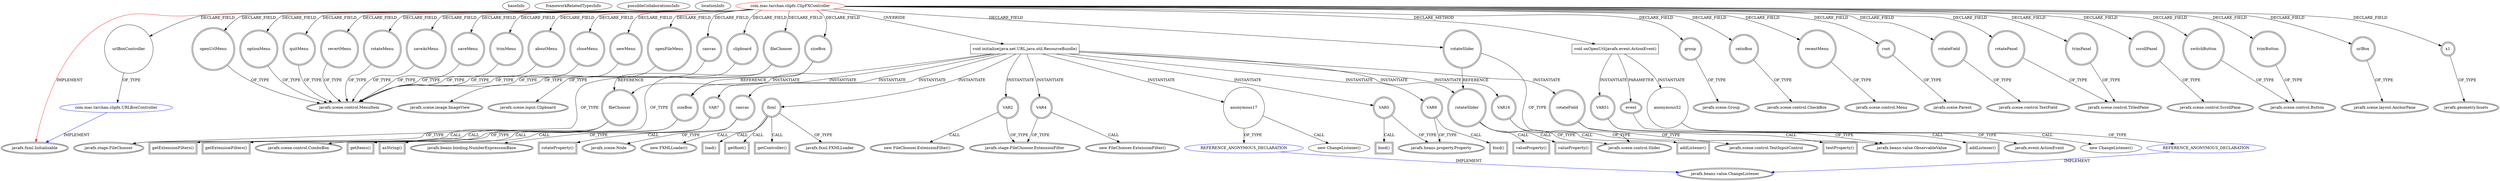 digraph {
baseInfo[graphId=4467,category="extension_graph",isAnonymous=false,possibleRelation=true]
frameworkRelatedTypesInfo[0="javafx.fxml.Initializable"]
possibleCollaborationsInfo[0="4467~OVERRIDING_METHOD_DECLARATION-INSTANTIATION-~javafx.fxml.Initializable ~javafx.beans.value.ChangeListener ~false~true",1="4467~CLIENT_METHOD_DECLARATION-INSTANTIATION-~javafx.fxml.Initializable ~javafx.beans.value.ChangeListener ~false~true",2="4467~FIELD_DECLARATION-~javafx.fxml.Initializable ~javafx.fxml.Initializable ~false~false"]
locationInfo[projectName="tarchan-ClipFX",filePath="/tarchan-ClipFX/ClipFX-master/src/com/mac/tarchan/clipfx/ClipFXController.java",contextSignature="ClipFXController",graphId="4467"]
0[label="com.mac.tarchan.clipfx.ClipFXController",vertexType="ROOT_CLIENT_CLASS_DECLARATION",isFrameworkType=false,color=red]
1[label="javafx.fxml.Initializable",vertexType="FRAMEWORK_INTERFACE_TYPE",isFrameworkType=true,peripheries=2]
2[label="aboutMenu",vertexType="FIELD_DECLARATION",isFrameworkType=true,peripheries=2,shape=circle]
3[label="javafx.scene.control.MenuItem",vertexType="FRAMEWORK_CLASS_TYPE",isFrameworkType=true,peripheries=2]
4[label="canvas",vertexType="FIELD_DECLARATION",isFrameworkType=true,peripheries=2,shape=circle]
5[label="javafx.scene.image.ImageView",vertexType="FRAMEWORK_CLASS_TYPE",isFrameworkType=true,peripheries=2]
6[label="clipboard",vertexType="FIELD_DECLARATION",isFrameworkType=true,peripheries=2,shape=circle]
7[label="javafx.scene.input.Clipboard",vertexType="FRAMEWORK_CLASS_TYPE",isFrameworkType=true,peripheries=2]
8[label="closeMenu",vertexType="FIELD_DECLARATION",isFrameworkType=true,peripheries=2,shape=circle]
10[label="fileChooser",vertexType="FIELD_DECLARATION",isFrameworkType=true,peripheries=2,shape=circle]
11[label="javafx.stage.FileChooser",vertexType="FRAMEWORK_CLASS_TYPE",isFrameworkType=true,peripheries=2]
12[label="group",vertexType="FIELD_DECLARATION",isFrameworkType=true,peripheries=2,shape=circle]
13[label="javafx.scene.Group",vertexType="FRAMEWORK_CLASS_TYPE",isFrameworkType=true,peripheries=2]
14[label="newMenu",vertexType="FIELD_DECLARATION",isFrameworkType=true,peripheries=2,shape=circle]
16[label="openFileMenu",vertexType="FIELD_DECLARATION",isFrameworkType=true,peripheries=2,shape=circle]
18[label="openUrlMenu",vertexType="FIELD_DECLARATION",isFrameworkType=true,peripheries=2,shape=circle]
20[label="optionMenu",vertexType="FIELD_DECLARATION",isFrameworkType=true,peripheries=2,shape=circle]
22[label="quitMenu",vertexType="FIELD_DECLARATION",isFrameworkType=true,peripheries=2,shape=circle]
24[label="ratioBox",vertexType="FIELD_DECLARATION",isFrameworkType=true,peripheries=2,shape=circle]
25[label="javafx.scene.control.CheckBox",vertexType="FRAMEWORK_CLASS_TYPE",isFrameworkType=true,peripheries=2]
26[label="recentMenu",vertexType="FIELD_DECLARATION",isFrameworkType=true,peripheries=2,shape=circle]
27[label="javafx.scene.control.Menu",vertexType="FRAMEWORK_CLASS_TYPE",isFrameworkType=true,peripheries=2]
28[label="revertMenu",vertexType="FIELD_DECLARATION",isFrameworkType=true,peripheries=2,shape=circle]
30[label="root",vertexType="FIELD_DECLARATION",isFrameworkType=true,peripheries=2,shape=circle]
31[label="javafx.scene.Parent",vertexType="FRAMEWORK_CLASS_TYPE",isFrameworkType=true,peripheries=2]
32[label="rotateField",vertexType="FIELD_DECLARATION",isFrameworkType=true,peripheries=2,shape=circle]
33[label="javafx.scene.control.TextField",vertexType="FRAMEWORK_CLASS_TYPE",isFrameworkType=true,peripheries=2]
34[label="rotateMenu",vertexType="FIELD_DECLARATION",isFrameworkType=true,peripheries=2,shape=circle]
36[label="rotatePanel",vertexType="FIELD_DECLARATION",isFrameworkType=true,peripheries=2,shape=circle]
37[label="javafx.scene.control.TitledPane",vertexType="FRAMEWORK_CLASS_TYPE",isFrameworkType=true,peripheries=2]
38[label="rotateSlider",vertexType="FIELD_DECLARATION",isFrameworkType=true,peripheries=2,shape=circle]
39[label="javafx.scene.control.Slider",vertexType="FRAMEWORK_CLASS_TYPE",isFrameworkType=true,peripheries=2]
40[label="saveAsMenu",vertexType="FIELD_DECLARATION",isFrameworkType=true,peripheries=2,shape=circle]
42[label="saveMenu",vertexType="FIELD_DECLARATION",isFrameworkType=true,peripheries=2,shape=circle]
44[label="scrollPanel",vertexType="FIELD_DECLARATION",isFrameworkType=true,peripheries=2,shape=circle]
45[label="javafx.scene.control.ScrollPane",vertexType="FRAMEWORK_CLASS_TYPE",isFrameworkType=true,peripheries=2]
46[label="sizeBox",vertexType="FIELD_DECLARATION",isFrameworkType=true,peripheries=2,shape=circle]
47[label="javafx.scene.control.ComboBox",vertexType="FRAMEWORK_CLASS_TYPE",isFrameworkType=true,peripheries=2]
48[label="switchButton",vertexType="FIELD_DECLARATION",isFrameworkType=true,peripheries=2,shape=circle]
49[label="javafx.scene.control.Button",vertexType="FRAMEWORK_CLASS_TYPE",isFrameworkType=true,peripheries=2]
50[label="trimButton",vertexType="FIELD_DECLARATION",isFrameworkType=true,peripheries=2,shape=circle]
52[label="trimMenu",vertexType="FIELD_DECLARATION",isFrameworkType=true,peripheries=2,shape=circle]
54[label="trimPanel",vertexType="FIELD_DECLARATION",isFrameworkType=true,peripheries=2,shape=circle]
56[label="urlBox",vertexType="FIELD_DECLARATION",isFrameworkType=true,peripheries=2,shape=circle]
57[label="javafx.scene.layout.AnchorPane",vertexType="FRAMEWORK_CLASS_TYPE",isFrameworkType=true,peripheries=2]
58[label="urlBoxController",vertexType="FIELD_DECLARATION",isFrameworkType=false,shape=circle]
59[label="com.mac.tarchan.clipfx.URLBoxController",vertexType="REFERENCE_CLIENT_CLASS_DECLARATION",isFrameworkType=false,color=blue]
61[label="x1",vertexType="FIELD_DECLARATION",isFrameworkType=true,peripheries=2,shape=circle]
62[label="javafx.geometry.Insets",vertexType="FRAMEWORK_CLASS_TYPE",isFrameworkType=true,peripheries=2]
63[label="void initialize(java.net.URL,java.util.ResourceBundle)",vertexType="OVERRIDING_METHOD_DECLARATION",isFrameworkType=false,shape=box]
64[label="sizeBox",vertexType="VARIABLE_EXPRESION",isFrameworkType=true,peripheries=2,shape=circle]
65[label="getItems()",vertexType="INSIDE_CALL",isFrameworkType=true,peripheries=2,shape=box]
67[label="fileChooser",vertexType="VARIABLE_EXPRESION",isFrameworkType=true,peripheries=2,shape=circle]
68[label="getExtensionFilters()",vertexType="INSIDE_CALL",isFrameworkType=true,peripheries=2,shape=box]
71[label="VAR2",vertexType="VARIABLE_EXPRESION",isFrameworkType=true,peripheries=2,shape=circle]
72[label="javafx.stage.FileChooser.ExtensionFilter",vertexType="FRAMEWORK_CLASS_TYPE",isFrameworkType=true,peripheries=2]
70[label="new FileChooser.ExtensionFilter()",vertexType="CONSTRUCTOR_CALL",isFrameworkType=true,peripheries=2]
74[label="getExtensionFilters()",vertexType="INSIDE_CALL",isFrameworkType=true,peripheries=2,shape=box]
76[label="VAR4",vertexType="VARIABLE_EXPRESION",isFrameworkType=true,peripheries=2,shape=circle]
75[label="new FileChooser.ExtensionFilter()",vertexType="CONSTRUCTOR_CALL",isFrameworkType=true,peripheries=2]
78[label="VAR5",vertexType="VARIABLE_EXPRESION",isFrameworkType=true,peripheries=2,shape=circle]
80[label="javafx.beans.property.Property",vertexType="FRAMEWORK_INTERFACE_TYPE",isFrameworkType=true,peripheries=2]
79[label="bind()",vertexType="INSIDE_CALL",isFrameworkType=true,peripheries=2,shape=box]
81[label="rotateField",vertexType="VARIABLE_EXPRESION",isFrameworkType=true,peripheries=2,shape=circle]
83[label="javafx.scene.control.TextInputControl",vertexType="FRAMEWORK_CLASS_TYPE",isFrameworkType=true,peripheries=2]
82[label="textProperty()",vertexType="INSIDE_CALL",isFrameworkType=true,peripheries=2,shape=box]
84[label="VAR7",vertexType="VARIABLE_EXPRESION",isFrameworkType=true,peripheries=2,shape=circle]
86[label="javafx.beans.binding.NumberExpressionBase",vertexType="FRAMEWORK_CLASS_TYPE",isFrameworkType=true,peripheries=2]
85[label="asString()",vertexType="INSIDE_CALL",isFrameworkType=true,peripheries=2,shape=box]
87[label="rotateSlider",vertexType="VARIABLE_EXPRESION",isFrameworkType=true,peripheries=2,shape=circle]
88[label="valueProperty()",vertexType="INSIDE_CALL",isFrameworkType=true,peripheries=2,shape=box]
90[label="VAR9",vertexType="VARIABLE_EXPRESION",isFrameworkType=true,peripheries=2,shape=circle]
91[label="bind()",vertexType="INSIDE_CALL",isFrameworkType=true,peripheries=2,shape=box]
93[label="canvas",vertexType="VARIABLE_EXPRESION",isFrameworkType=true,peripheries=2,shape=circle]
95[label="javafx.scene.Node",vertexType="FRAMEWORK_CLASS_TYPE",isFrameworkType=true,peripheries=2]
94[label="rotateProperty()",vertexType="INSIDE_CALL",isFrameworkType=true,peripheries=2,shape=box]
97[label="valueProperty()",vertexType="INSIDE_CALL",isFrameworkType=true,peripheries=2,shape=box]
99[label="fxml",vertexType="VARIABLE_EXPRESION",isFrameworkType=true,peripheries=2,shape=circle]
100[label="javafx.fxml.FXMLLoader",vertexType="FRAMEWORK_CLASS_TYPE",isFrameworkType=true,peripheries=2]
98[label="new FXMLLoader()",vertexType="CONSTRUCTOR_CALL",isFrameworkType=true,peripheries=2]
102[label="load()",vertexType="INSIDE_CALL",isFrameworkType=true,peripheries=2,shape=box]
104[label="getRoot()",vertexType="INSIDE_CALL",isFrameworkType=true,peripheries=2,shape=box]
106[label="getController()",vertexType="INSIDE_CALL",isFrameworkType=true,peripheries=2,shape=box]
107[label="VAR16",vertexType="VARIABLE_EXPRESION",isFrameworkType=true,peripheries=2,shape=circle]
109[label="javafx.beans.value.ObservableValue",vertexType="FRAMEWORK_INTERFACE_TYPE",isFrameworkType=true,peripheries=2]
108[label="addListener()",vertexType="INSIDE_CALL",isFrameworkType=true,peripheries=2,shape=box]
111[label="anonymous17",vertexType="VARIABLE_EXPRESION",isFrameworkType=false,shape=circle]
112[label="REFERENCE_ANONYMOUS_DECLARATION",vertexType="REFERENCE_ANONYMOUS_DECLARATION",isFrameworkType=false,color=blue]
113[label="javafx.beans.value.ChangeListener",vertexType="FRAMEWORK_INTERFACE_TYPE",isFrameworkType=true,peripheries=2]
110[label="new ChangeListener()",vertexType="CONSTRUCTOR_CALL",isFrameworkType=false]
259[label="void onOpenUrl(javafx.event.ActionEvent)",vertexType="CLIENT_METHOD_DECLARATION",isFrameworkType=false,shape=box]
260[label="event",vertexType="PARAMETER_DECLARATION",isFrameworkType=true,peripheries=2]
261[label="javafx.event.ActionEvent",vertexType="FRAMEWORK_CLASS_TYPE",isFrameworkType=true,peripheries=2]
262[label="VAR51",vertexType="VARIABLE_EXPRESION",isFrameworkType=true,peripheries=2,shape=circle]
263[label="addListener()",vertexType="INSIDE_CALL",isFrameworkType=true,peripheries=2,shape=box]
266[label="anonymous52",vertexType="VARIABLE_EXPRESION",isFrameworkType=false,shape=circle]
267[label="REFERENCE_ANONYMOUS_DECLARATION",vertexType="REFERENCE_ANONYMOUS_DECLARATION",isFrameworkType=false,color=blue]
265[label="new ChangeListener()",vertexType="CONSTRUCTOR_CALL",isFrameworkType=false]
0->1[label="IMPLEMENT",color=red]
0->2[label="DECLARE_FIELD"]
2->3[label="OF_TYPE"]
0->4[label="DECLARE_FIELD"]
4->5[label="OF_TYPE"]
0->6[label="DECLARE_FIELD"]
6->7[label="OF_TYPE"]
0->8[label="DECLARE_FIELD"]
8->3[label="OF_TYPE"]
0->10[label="DECLARE_FIELD"]
10->11[label="OF_TYPE"]
0->12[label="DECLARE_FIELD"]
12->13[label="OF_TYPE"]
0->14[label="DECLARE_FIELD"]
14->3[label="OF_TYPE"]
0->16[label="DECLARE_FIELD"]
16->3[label="OF_TYPE"]
0->18[label="DECLARE_FIELD"]
18->3[label="OF_TYPE"]
0->20[label="DECLARE_FIELD"]
20->3[label="OF_TYPE"]
0->22[label="DECLARE_FIELD"]
22->3[label="OF_TYPE"]
0->24[label="DECLARE_FIELD"]
24->25[label="OF_TYPE"]
0->26[label="DECLARE_FIELD"]
26->27[label="OF_TYPE"]
0->28[label="DECLARE_FIELD"]
28->3[label="OF_TYPE"]
0->30[label="DECLARE_FIELD"]
30->31[label="OF_TYPE"]
0->32[label="DECLARE_FIELD"]
32->33[label="OF_TYPE"]
0->34[label="DECLARE_FIELD"]
34->3[label="OF_TYPE"]
0->36[label="DECLARE_FIELD"]
36->37[label="OF_TYPE"]
0->38[label="DECLARE_FIELD"]
38->39[label="OF_TYPE"]
0->40[label="DECLARE_FIELD"]
40->3[label="OF_TYPE"]
0->42[label="DECLARE_FIELD"]
42->3[label="OF_TYPE"]
0->44[label="DECLARE_FIELD"]
44->45[label="OF_TYPE"]
0->46[label="DECLARE_FIELD"]
46->47[label="OF_TYPE"]
0->48[label="DECLARE_FIELD"]
48->49[label="OF_TYPE"]
0->50[label="DECLARE_FIELD"]
50->49[label="OF_TYPE"]
0->52[label="DECLARE_FIELD"]
52->3[label="OF_TYPE"]
0->54[label="DECLARE_FIELD"]
54->37[label="OF_TYPE"]
0->56[label="DECLARE_FIELD"]
56->57[label="OF_TYPE"]
0->58[label="DECLARE_FIELD"]
59->1[label="IMPLEMENT",color=blue]
58->59[label="OF_TYPE"]
0->61[label="DECLARE_FIELD"]
61->62[label="OF_TYPE"]
0->63[label="OVERRIDE"]
63->64[label="INSTANTIATE"]
46->64[label="REFERENCE"]
64->47[label="OF_TYPE"]
64->65[label="CALL"]
63->67[label="INSTANTIATE"]
10->67[label="REFERENCE"]
67->11[label="OF_TYPE"]
67->68[label="CALL"]
63->71[label="INSTANTIATE"]
71->72[label="OF_TYPE"]
71->70[label="CALL"]
67->74[label="CALL"]
63->76[label="INSTANTIATE"]
76->72[label="OF_TYPE"]
76->75[label="CALL"]
63->78[label="INSTANTIATE"]
78->80[label="OF_TYPE"]
78->79[label="CALL"]
63->81[label="INSTANTIATE"]
81->83[label="OF_TYPE"]
81->82[label="CALL"]
63->84[label="INSTANTIATE"]
84->86[label="OF_TYPE"]
84->85[label="CALL"]
63->87[label="INSTANTIATE"]
38->87[label="REFERENCE"]
87->39[label="OF_TYPE"]
87->88[label="CALL"]
63->90[label="INSTANTIATE"]
90->80[label="OF_TYPE"]
90->91[label="CALL"]
63->93[label="INSTANTIATE"]
93->95[label="OF_TYPE"]
93->94[label="CALL"]
87->97[label="CALL"]
63->99[label="INSTANTIATE"]
99->100[label="OF_TYPE"]
99->98[label="CALL"]
99->102[label="CALL"]
99->104[label="CALL"]
99->106[label="CALL"]
63->107[label="INSTANTIATE"]
107->109[label="OF_TYPE"]
107->108[label="CALL"]
63->111[label="INSTANTIATE"]
112->113[label="IMPLEMENT",color=blue]
111->112[label="OF_TYPE"]
111->110[label="CALL"]
0->259[label="DECLARE_METHOD"]
260->261[label="OF_TYPE"]
259->260[label="PARAMETER"]
259->262[label="INSTANTIATE"]
262->109[label="OF_TYPE"]
262->263[label="CALL"]
259->266[label="INSTANTIATE"]
267->113[label="IMPLEMENT",color=blue]
266->267[label="OF_TYPE"]
266->265[label="CALL"]
}
